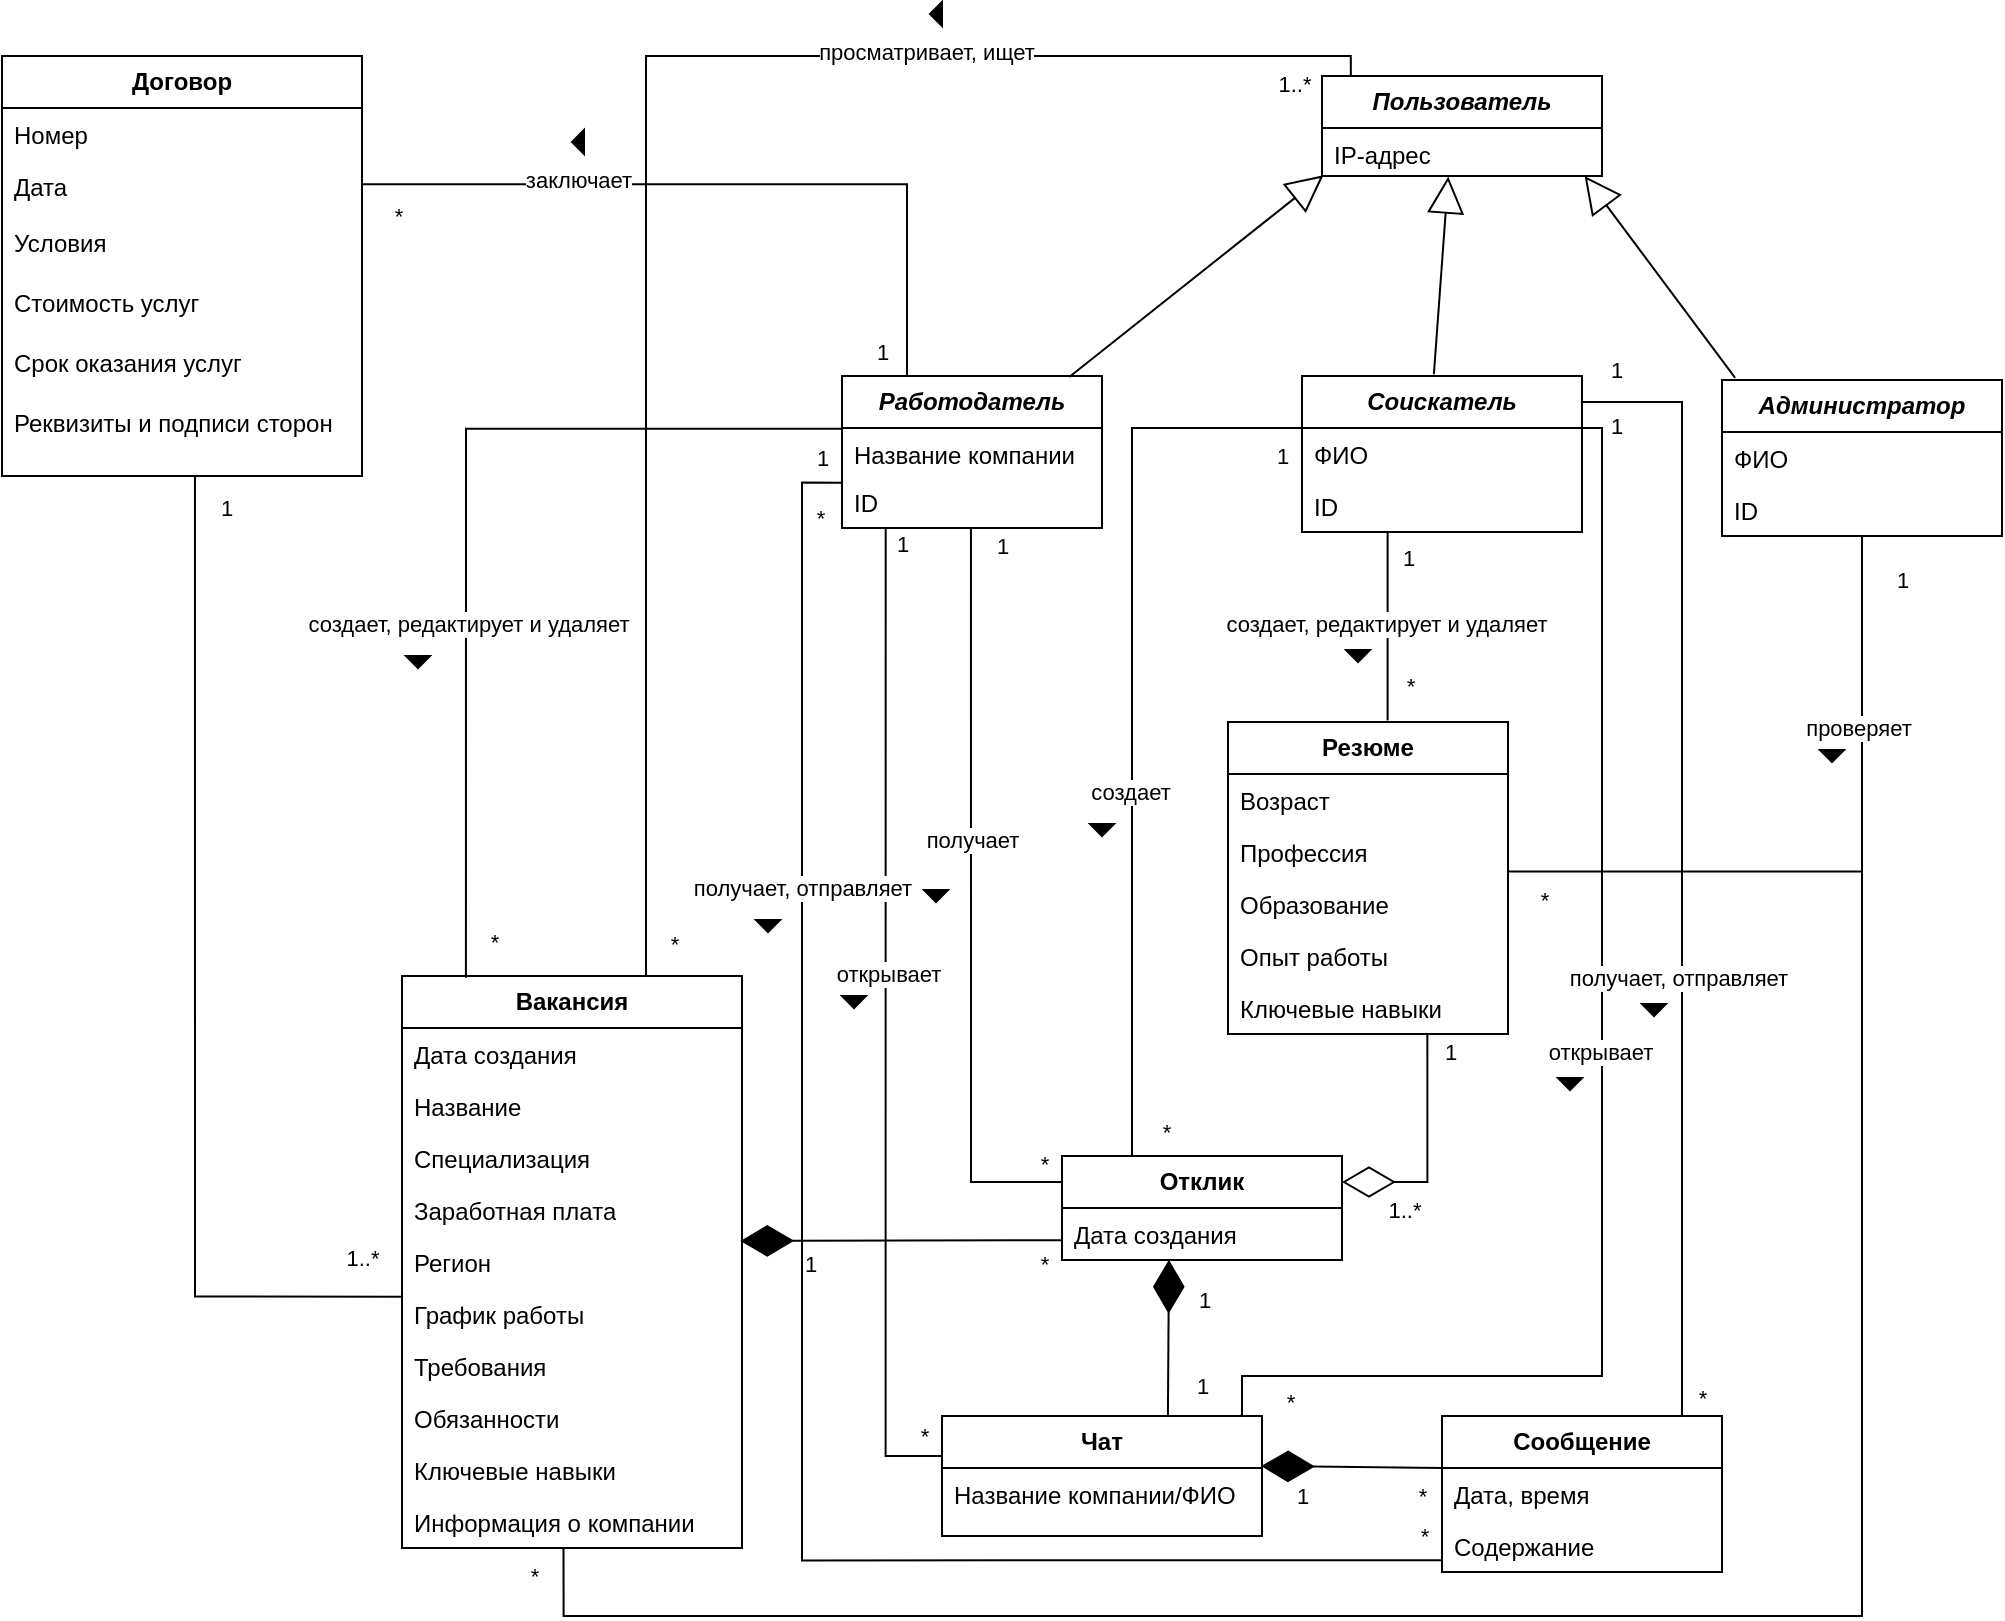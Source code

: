 <mxfile version="22.0.3" type="device">
  <diagram id="C5RBs43oDa-KdzZeNtuy" name="Page-1">
    <mxGraphModel dx="1582" dy="690" grid="0" gridSize="10" guides="1" tooltips="1" connect="1" arrows="1" fold="1" page="0" pageScale="1" pageWidth="827" pageHeight="1169" math="0" shadow="0">
      <root>
        <mxCell id="WIyWlLk6GJQsqaUBKTNV-0" />
        <mxCell id="WIyWlLk6GJQsqaUBKTNV-1" parent="WIyWlLk6GJQsqaUBKTNV-0" />
        <mxCell id="20pBlVcCSGwx2RVVmGma-0" value="&lt;b&gt;&lt;i&gt;Пользователь&lt;/i&gt;&lt;/b&gt;" style="swimlane;fontStyle=0;childLayout=stackLayout;horizontal=1;startSize=26;fillColor=none;horizontalStack=0;resizeParent=1;resizeParentMax=0;resizeLast=0;collapsible=1;marginBottom=0;whiteSpace=wrap;html=1;" parent="WIyWlLk6GJQsqaUBKTNV-1" vertex="1">
          <mxGeometry x="430" y="90" width="140" height="50" as="geometry" />
        </mxCell>
        <mxCell id="20pBlVcCSGwx2RVVmGma-1" value="IP-адрес" style="text;strokeColor=none;fillColor=none;align=left;verticalAlign=top;spacingLeft=4;spacingRight=4;overflow=hidden;rotatable=0;points=[[0,0.5],[1,0.5]];portConstraint=eastwest;whiteSpace=wrap;html=1;" parent="20pBlVcCSGwx2RVVmGma-0" vertex="1">
          <mxGeometry y="26" width="140" height="24" as="geometry" />
        </mxCell>
        <mxCell id="20pBlVcCSGwx2RVVmGma-18" value="&lt;b&gt;Отклик&lt;/b&gt;" style="swimlane;fontStyle=0;childLayout=stackLayout;horizontal=1;startSize=26;fillColor=none;horizontalStack=0;resizeParent=1;resizeParentMax=0;resizeLast=0;collapsible=1;marginBottom=0;whiteSpace=wrap;html=1;" parent="WIyWlLk6GJQsqaUBKTNV-1" vertex="1">
          <mxGeometry x="300" y="630" width="140" height="52" as="geometry" />
        </mxCell>
        <mxCell id="20pBlVcCSGwx2RVVmGma-61" value="Дата создания" style="text;strokeColor=none;fillColor=none;align=left;verticalAlign=top;spacingLeft=4;spacingRight=4;overflow=hidden;rotatable=0;points=[[0,0.5],[1,0.5]];portConstraint=eastwest;whiteSpace=wrap;html=1;" parent="20pBlVcCSGwx2RVVmGma-18" vertex="1">
          <mxGeometry y="26" width="140" height="26" as="geometry" />
        </mxCell>
        <mxCell id="20pBlVcCSGwx2RVVmGma-125" style="edgeStyle=orthogonalEdgeStyle;rounded=0;orthogonalLoop=1;jettySize=auto;html=1;entryX=0;entryY=0.25;entryDx=0;entryDy=0;endArrow=none;endFill=0;exitX=0.496;exitY=0.999;exitDx=0;exitDy=0;exitPerimeter=0;" parent="WIyWlLk6GJQsqaUBKTNV-1" source="NrcA38Hhqe19WWNFSR-h-63" target="20pBlVcCSGwx2RVVmGma-18" edge="1">
          <mxGeometry relative="1" as="geometry">
            <mxPoint x="255" y="320" as="sourcePoint" />
          </mxGeometry>
        </mxCell>
        <mxCell id="20pBlVcCSGwx2RVVmGma-143" value="получает" style="edgeLabel;html=1;align=center;verticalAlign=middle;resizable=0;points=[];" parent="20pBlVcCSGwx2RVVmGma-125" vertex="1" connectable="0">
          <mxGeometry x="-0.163" relative="1" as="geometry">
            <mxPoint as="offset" />
          </mxGeometry>
        </mxCell>
        <mxCell id="20pBlVcCSGwx2RVVmGma-164" value="1" style="edgeLabel;html=1;align=center;verticalAlign=middle;resizable=0;points=[];" parent="20pBlVcCSGwx2RVVmGma-125" vertex="1" connectable="0">
          <mxGeometry x="-0.954" relative="1" as="geometry">
            <mxPoint x="15" as="offset" />
          </mxGeometry>
        </mxCell>
        <mxCell id="20pBlVcCSGwx2RVVmGma-165" value="*" style="edgeLabel;html=1;align=center;verticalAlign=middle;resizable=0;points=[];" parent="20pBlVcCSGwx2RVVmGma-125" vertex="1" connectable="0">
          <mxGeometry x="0.968" relative="1" as="geometry">
            <mxPoint x="-3" y="-9" as="offset" />
          </mxGeometry>
        </mxCell>
        <mxCell id="20pBlVcCSGwx2RVVmGma-21" value="&lt;b&gt;&lt;i&gt;Работодатель&lt;/i&gt;&lt;/b&gt;" style="swimlane;fontStyle=0;childLayout=stackLayout;horizontal=1;startSize=26;fillColor=none;horizontalStack=0;resizeParent=1;resizeParentMax=0;resizeLast=0;collapsible=1;marginBottom=0;whiteSpace=wrap;html=1;" parent="WIyWlLk6GJQsqaUBKTNV-1" vertex="1">
          <mxGeometry x="190" y="240" width="130" height="76" as="geometry" />
        </mxCell>
        <mxCell id="20pBlVcCSGwx2RVVmGma-51" value="Название компании" style="text;strokeColor=none;fillColor=none;align=left;verticalAlign=top;spacingLeft=4;spacingRight=4;overflow=hidden;rotatable=0;points=[[0,0.5],[1,0.5]];portConstraint=eastwest;whiteSpace=wrap;html=1;" parent="20pBlVcCSGwx2RVVmGma-21" vertex="1">
          <mxGeometry y="26" width="130" height="24" as="geometry" />
        </mxCell>
        <mxCell id="NrcA38Hhqe19WWNFSR-h-63" value="ID" style="text;strokeColor=none;fillColor=none;align=left;verticalAlign=top;spacingLeft=4;spacingRight=4;overflow=hidden;rotatable=0;points=[[0,0.5],[1,0.5]];portConstraint=eastwest;whiteSpace=wrap;html=1;" parent="20pBlVcCSGwx2RVVmGma-21" vertex="1">
          <mxGeometry y="50" width="130" height="26" as="geometry" />
        </mxCell>
        <mxCell id="20pBlVcCSGwx2RVVmGma-25" value="&lt;b&gt;Договор&lt;/b&gt;" style="swimlane;fontStyle=0;childLayout=stackLayout;horizontal=1;startSize=26;fillColor=none;horizontalStack=0;resizeParent=1;resizeParentMax=0;resizeLast=0;collapsible=1;marginBottom=0;whiteSpace=wrap;html=1;" parent="WIyWlLk6GJQsqaUBKTNV-1" vertex="1">
          <mxGeometry x="-230" y="80" width="180" height="210" as="geometry" />
        </mxCell>
        <mxCell id="20pBlVcCSGwx2RVVmGma-26" value="Номер" style="text;strokeColor=none;fillColor=none;align=left;verticalAlign=top;spacingLeft=4;spacingRight=4;overflow=hidden;rotatable=0;points=[[0,0.5],[1,0.5]];portConstraint=eastwest;whiteSpace=wrap;html=1;" parent="20pBlVcCSGwx2RVVmGma-25" vertex="1">
          <mxGeometry y="26" width="180" height="26" as="geometry" />
        </mxCell>
        <mxCell id="20pBlVcCSGwx2RVVmGma-27" value="Дата" style="text;strokeColor=none;fillColor=none;align=left;verticalAlign=top;spacingLeft=4;spacingRight=4;overflow=hidden;rotatable=0;points=[[0,0.5],[1,0.5]];portConstraint=eastwest;whiteSpace=wrap;html=1;" parent="20pBlVcCSGwx2RVVmGma-25" vertex="1">
          <mxGeometry y="52" width="180" height="28" as="geometry" />
        </mxCell>
        <mxCell id="20pBlVcCSGwx2RVVmGma-39" value="Условия" style="text;strokeColor=none;fillColor=none;align=left;verticalAlign=top;spacingLeft=4;spacingRight=4;overflow=hidden;rotatable=0;points=[[0,0.5],[1,0.5]];portConstraint=eastwest;whiteSpace=wrap;html=1;" parent="20pBlVcCSGwx2RVVmGma-25" vertex="1">
          <mxGeometry y="80" width="180" height="30" as="geometry" />
        </mxCell>
        <mxCell id="20pBlVcCSGwx2RVVmGma-40" value="Стоимость услуг" style="text;strokeColor=none;fillColor=none;align=left;verticalAlign=top;spacingLeft=4;spacingRight=4;overflow=hidden;rotatable=0;points=[[0,0.5],[1,0.5]];portConstraint=eastwest;whiteSpace=wrap;html=1;" parent="20pBlVcCSGwx2RVVmGma-25" vertex="1">
          <mxGeometry y="110" width="180" height="30" as="geometry" />
        </mxCell>
        <mxCell id="20pBlVcCSGwx2RVVmGma-38" value="Срок оказания услуг" style="text;strokeColor=none;fillColor=none;align=left;verticalAlign=top;spacingLeft=4;spacingRight=4;overflow=hidden;rotatable=0;points=[[0,0.5],[1,0.5]];portConstraint=eastwest;whiteSpace=wrap;html=1;" parent="20pBlVcCSGwx2RVVmGma-25" vertex="1">
          <mxGeometry y="140" width="180" height="30" as="geometry" />
        </mxCell>
        <mxCell id="20pBlVcCSGwx2RVVmGma-41" value="Реквизиты и подписи сторон" style="text;strokeColor=none;fillColor=none;align=left;verticalAlign=top;spacingLeft=4;spacingRight=4;overflow=hidden;rotatable=0;points=[[0,0.5],[1,0.5]];portConstraint=eastwest;whiteSpace=wrap;html=1;" parent="20pBlVcCSGwx2RVVmGma-25" vertex="1">
          <mxGeometry y="170" width="180" height="40" as="geometry" />
        </mxCell>
        <mxCell id="20pBlVcCSGwx2RVVmGma-28" value="&lt;b&gt;&lt;i&gt;Администратор&lt;/i&gt;&lt;/b&gt;" style="swimlane;fontStyle=0;childLayout=stackLayout;horizontal=1;startSize=26;fillColor=none;horizontalStack=0;resizeParent=1;resizeParentMax=0;resizeLast=0;collapsible=1;marginBottom=0;whiteSpace=wrap;html=1;" parent="WIyWlLk6GJQsqaUBKTNV-1" vertex="1">
          <mxGeometry x="630" y="242" width="140" height="78" as="geometry" />
        </mxCell>
        <mxCell id="20pBlVcCSGwx2RVVmGma-29" value="ФИО" style="text;strokeColor=none;fillColor=none;align=left;verticalAlign=top;spacingLeft=4;spacingRight=4;overflow=hidden;rotatable=0;points=[[0,0.5],[1,0.5]];portConstraint=eastwest;whiteSpace=wrap;html=1;" parent="20pBlVcCSGwx2RVVmGma-28" vertex="1">
          <mxGeometry y="26" width="140" height="26" as="geometry" />
        </mxCell>
        <mxCell id="NrcA38Hhqe19WWNFSR-h-62" value="ID" style="text;strokeColor=none;fillColor=none;align=left;verticalAlign=top;spacingLeft=4;spacingRight=4;overflow=hidden;rotatable=0;points=[[0,0.5],[1,0.5]];portConstraint=eastwest;whiteSpace=wrap;html=1;" parent="20pBlVcCSGwx2RVVmGma-28" vertex="1">
          <mxGeometry y="52" width="140" height="26" as="geometry" />
        </mxCell>
        <mxCell id="20pBlVcCSGwx2RVVmGma-31" value="&lt;b&gt;Вакансия&lt;/b&gt;" style="swimlane;fontStyle=0;childLayout=stackLayout;horizontal=1;startSize=26;fillColor=none;horizontalStack=0;resizeParent=1;resizeParentMax=0;resizeLast=0;collapsible=1;marginBottom=0;whiteSpace=wrap;html=1;" parent="WIyWlLk6GJQsqaUBKTNV-1" vertex="1">
          <mxGeometry x="-30" y="540" width="170" height="286" as="geometry" />
        </mxCell>
        <mxCell id="20pBlVcCSGwx2RVVmGma-63" value="Дата создания" style="text;strokeColor=none;fillColor=none;align=left;verticalAlign=top;spacingLeft=4;spacingRight=4;overflow=hidden;rotatable=0;points=[[0,0.5],[1,0.5]];portConstraint=eastwest;whiteSpace=wrap;html=1;" parent="20pBlVcCSGwx2RVVmGma-31" vertex="1">
          <mxGeometry y="26" width="170" height="26" as="geometry" />
        </mxCell>
        <mxCell id="20pBlVcCSGwx2RVVmGma-32" value="Название" style="text;strokeColor=none;fillColor=none;align=left;verticalAlign=top;spacingLeft=4;spacingRight=4;overflow=hidden;rotatable=0;points=[[0,0.5],[1,0.5]];portConstraint=eastwest;whiteSpace=wrap;html=1;" parent="20pBlVcCSGwx2RVVmGma-31" vertex="1">
          <mxGeometry y="52" width="170" height="26" as="geometry" />
        </mxCell>
        <mxCell id="20pBlVcCSGwx2RVVmGma-33" value="Специализация" style="text;strokeColor=none;fillColor=none;align=left;verticalAlign=top;spacingLeft=4;spacingRight=4;overflow=hidden;rotatable=0;points=[[0,0.5],[1,0.5]];portConstraint=eastwest;whiteSpace=wrap;html=1;" parent="20pBlVcCSGwx2RVVmGma-31" vertex="1">
          <mxGeometry y="78" width="170" height="26" as="geometry" />
        </mxCell>
        <mxCell id="20pBlVcCSGwx2RVVmGma-46" value="Заработная плата" style="text;strokeColor=none;fillColor=none;align=left;verticalAlign=top;spacingLeft=4;spacingRight=4;overflow=hidden;rotatable=0;points=[[0,0.5],[1,0.5]];portConstraint=eastwest;whiteSpace=wrap;html=1;" parent="20pBlVcCSGwx2RVVmGma-31" vertex="1">
          <mxGeometry y="104" width="170" height="26" as="geometry" />
        </mxCell>
        <mxCell id="20pBlVcCSGwx2RVVmGma-45" value="Регион" style="text;strokeColor=none;fillColor=none;align=left;verticalAlign=top;spacingLeft=4;spacingRight=4;overflow=hidden;rotatable=0;points=[[0,0.5],[1,0.5]];portConstraint=eastwest;whiteSpace=wrap;html=1;" parent="20pBlVcCSGwx2RVVmGma-31" vertex="1">
          <mxGeometry y="130" width="170" height="26" as="geometry" />
        </mxCell>
        <mxCell id="20pBlVcCSGwx2RVVmGma-48" value="График работы" style="text;strokeColor=none;fillColor=none;align=left;verticalAlign=top;spacingLeft=4;spacingRight=4;overflow=hidden;rotatable=0;points=[[0,0.5],[1,0.5]];portConstraint=eastwest;whiteSpace=wrap;html=1;" parent="20pBlVcCSGwx2RVVmGma-31" vertex="1">
          <mxGeometry y="156" width="170" height="26" as="geometry" />
        </mxCell>
        <mxCell id="20pBlVcCSGwx2RVVmGma-47" value="Требования" style="text;strokeColor=none;fillColor=none;align=left;verticalAlign=top;spacingLeft=4;spacingRight=4;overflow=hidden;rotatable=0;points=[[0,0.5],[1,0.5]];portConstraint=eastwest;whiteSpace=wrap;html=1;" parent="20pBlVcCSGwx2RVVmGma-31" vertex="1">
          <mxGeometry y="182" width="170" height="26" as="geometry" />
        </mxCell>
        <mxCell id="20pBlVcCSGwx2RVVmGma-50" value="Обязанности" style="text;strokeColor=none;fillColor=none;align=left;verticalAlign=top;spacingLeft=4;spacingRight=4;overflow=hidden;rotatable=0;points=[[0,0.5],[1,0.5]];portConstraint=eastwest;whiteSpace=wrap;html=1;" parent="20pBlVcCSGwx2RVVmGma-31" vertex="1">
          <mxGeometry y="208" width="170" height="26" as="geometry" />
        </mxCell>
        <mxCell id="20pBlVcCSGwx2RVVmGma-49" value="Ключевые навыки" style="text;strokeColor=none;fillColor=none;align=left;verticalAlign=top;spacingLeft=4;spacingRight=4;overflow=hidden;rotatable=0;points=[[0,0.5],[1,0.5]];portConstraint=eastwest;whiteSpace=wrap;html=1;" parent="20pBlVcCSGwx2RVVmGma-31" vertex="1">
          <mxGeometry y="234" width="170" height="26" as="geometry" />
        </mxCell>
        <mxCell id="20pBlVcCSGwx2RVVmGma-62" value="Информация о компании" style="text;strokeColor=none;fillColor=none;align=left;verticalAlign=top;spacingLeft=4;spacingRight=4;overflow=hidden;rotatable=0;points=[[0,0.5],[1,0.5]];portConstraint=eastwest;whiteSpace=wrap;html=1;" parent="20pBlVcCSGwx2RVVmGma-31" vertex="1">
          <mxGeometry y="260" width="170" height="26" as="geometry" />
        </mxCell>
        <mxCell id="20pBlVcCSGwx2RVVmGma-34" value="&lt;b&gt;Резюме&lt;/b&gt;" style="swimlane;fontStyle=0;childLayout=stackLayout;horizontal=1;startSize=26;fillColor=none;horizontalStack=0;resizeParent=1;resizeParentMax=0;resizeLast=0;collapsible=1;marginBottom=0;whiteSpace=wrap;html=1;" parent="WIyWlLk6GJQsqaUBKTNV-1" vertex="1">
          <mxGeometry x="383" y="413" width="140" height="156" as="geometry" />
        </mxCell>
        <mxCell id="20pBlVcCSGwx2RVVmGma-36" value="Возраст" style="text;strokeColor=none;fillColor=none;align=left;verticalAlign=top;spacingLeft=4;spacingRight=4;overflow=hidden;rotatable=0;points=[[0,0.5],[1,0.5]];portConstraint=eastwest;whiteSpace=wrap;html=1;" parent="20pBlVcCSGwx2RVVmGma-34" vertex="1">
          <mxGeometry y="26" width="140" height="26" as="geometry" />
        </mxCell>
        <mxCell id="20pBlVcCSGwx2RVVmGma-52" value="Профессия" style="text;strokeColor=none;fillColor=none;align=left;verticalAlign=top;spacingLeft=4;spacingRight=4;overflow=hidden;rotatable=0;points=[[0,0.5],[1,0.5]];portConstraint=eastwest;whiteSpace=wrap;html=1;" parent="20pBlVcCSGwx2RVVmGma-34" vertex="1">
          <mxGeometry y="52" width="140" height="26" as="geometry" />
        </mxCell>
        <mxCell id="20pBlVcCSGwx2RVVmGma-53" value="Образование" style="text;strokeColor=none;fillColor=none;align=left;verticalAlign=top;spacingLeft=4;spacingRight=4;overflow=hidden;rotatable=0;points=[[0,0.5],[1,0.5]];portConstraint=eastwest;whiteSpace=wrap;html=1;" parent="20pBlVcCSGwx2RVVmGma-34" vertex="1">
          <mxGeometry y="78" width="140" height="26" as="geometry" />
        </mxCell>
        <mxCell id="20pBlVcCSGwx2RVVmGma-54" value="Опыт работы" style="text;strokeColor=none;fillColor=none;align=left;verticalAlign=top;spacingLeft=4;spacingRight=4;overflow=hidden;rotatable=0;points=[[0,0.5],[1,0.5]];portConstraint=eastwest;whiteSpace=wrap;html=1;" parent="20pBlVcCSGwx2RVVmGma-34" vertex="1">
          <mxGeometry y="104" width="140" height="26" as="geometry" />
        </mxCell>
        <mxCell id="20pBlVcCSGwx2RVVmGma-55" value="Ключевые навыки" style="text;strokeColor=none;fillColor=none;align=left;verticalAlign=top;spacingLeft=4;spacingRight=4;overflow=hidden;rotatable=0;points=[[0,0.5],[1,0.5]];portConstraint=eastwest;whiteSpace=wrap;html=1;" parent="20pBlVcCSGwx2RVVmGma-34" vertex="1">
          <mxGeometry y="130" width="140" height="26" as="geometry" />
        </mxCell>
        <mxCell id="20pBlVcCSGwx2RVVmGma-123" style="edgeStyle=orthogonalEdgeStyle;rounded=0;orthogonalLoop=1;jettySize=auto;html=1;entryX=0.25;entryY=0;entryDx=0;entryDy=0;endArrow=none;endFill=0;" parent="WIyWlLk6GJQsqaUBKTNV-1" source="20pBlVcCSGwx2RVVmGma-42" target="20pBlVcCSGwx2RVVmGma-18" edge="1">
          <mxGeometry relative="1" as="geometry">
            <Array as="points">
              <mxPoint x="335" y="266" />
            </Array>
          </mxGeometry>
        </mxCell>
        <mxCell id="20pBlVcCSGwx2RVVmGma-142" value="создает" style="edgeLabel;html=1;align=center;verticalAlign=middle;resizable=0;points=[];rotation=0;" parent="20pBlVcCSGwx2RVVmGma-123" vertex="1" connectable="0">
          <mxGeometry x="0.186" y="-1" relative="1" as="geometry">
            <mxPoint as="offset" />
          </mxGeometry>
        </mxCell>
        <mxCell id="20pBlVcCSGwx2RVVmGma-174" value="*" style="edgeLabel;html=1;align=center;verticalAlign=middle;resizable=0;points=[];" parent="20pBlVcCSGwx2RVVmGma-123" vertex="1" connectable="0">
          <mxGeometry x="0.957" relative="1" as="geometry">
            <mxPoint x="17" y="-3" as="offset" />
          </mxGeometry>
        </mxCell>
        <mxCell id="20pBlVcCSGwx2RVVmGma-194" value="1" style="edgeLabel;html=1;align=center;verticalAlign=middle;resizable=0;points=[];" parent="20pBlVcCSGwx2RVVmGma-123" vertex="1" connectable="0">
          <mxGeometry x="-0.959" y="-1" relative="1" as="geometry">
            <mxPoint x="-1" y="15" as="offset" />
          </mxGeometry>
        </mxCell>
        <mxCell id="20pBlVcCSGwx2RVVmGma-42" value="&lt;b&gt;&lt;i&gt;Соискатель&lt;/i&gt;&lt;/b&gt;" style="swimlane;fontStyle=0;childLayout=stackLayout;horizontal=1;startSize=26;fillColor=none;horizontalStack=0;resizeParent=1;resizeParentMax=0;resizeLast=0;collapsible=1;marginBottom=0;whiteSpace=wrap;html=1;" parent="WIyWlLk6GJQsqaUBKTNV-1" vertex="1">
          <mxGeometry x="420" y="240" width="140" height="78" as="geometry" />
        </mxCell>
        <mxCell id="20pBlVcCSGwx2RVVmGma-35" value="ФИО" style="text;strokeColor=none;fillColor=none;align=left;verticalAlign=top;spacingLeft=4;spacingRight=4;overflow=hidden;rotatable=0;points=[[0,0.5],[1,0.5]];portConstraint=eastwest;whiteSpace=wrap;html=1;" parent="20pBlVcCSGwx2RVVmGma-42" vertex="1">
          <mxGeometry y="26" width="140" height="26" as="geometry" />
        </mxCell>
        <mxCell id="NrcA38Hhqe19WWNFSR-h-61" value="ID" style="text;strokeColor=none;fillColor=none;align=left;verticalAlign=top;spacingLeft=4;spacingRight=4;overflow=hidden;rotatable=0;points=[[0,0.5],[1,0.5]];portConstraint=eastwest;whiteSpace=wrap;html=1;" parent="20pBlVcCSGwx2RVVmGma-42" vertex="1">
          <mxGeometry y="52" width="140" height="26" as="geometry" />
        </mxCell>
        <mxCell id="20pBlVcCSGwx2RVVmGma-100" style="edgeStyle=orthogonalEdgeStyle;rounded=0;orthogonalLoop=1;jettySize=auto;html=1;entryX=0.999;entryY=0.431;entryDx=0;entryDy=0;entryPerimeter=0;endArrow=none;endFill=0;exitX=0.25;exitY=0;exitDx=0;exitDy=0;" parent="WIyWlLk6GJQsqaUBKTNV-1" source="20pBlVcCSGwx2RVVmGma-21" target="20pBlVcCSGwx2RVVmGma-27" edge="1">
          <mxGeometry relative="1" as="geometry" />
        </mxCell>
        <mxCell id="20pBlVcCSGwx2RVVmGma-133" value="заключает" style="edgeLabel;html=1;align=center;verticalAlign=middle;resizable=0;points=[];" parent="20pBlVcCSGwx2RVVmGma-100" vertex="1" connectable="0">
          <mxGeometry x="0.233" y="-2" relative="1" as="geometry">
            <mxPoint x="-34" as="offset" />
          </mxGeometry>
        </mxCell>
        <mxCell id="20pBlVcCSGwx2RVVmGma-162" value="1" style="edgeLabel;html=1;align=center;verticalAlign=middle;resizable=0;points=[];" parent="20pBlVcCSGwx2RVVmGma-100" vertex="1" connectable="0">
          <mxGeometry x="-0.961" relative="1" as="geometry">
            <mxPoint x="-13" y="-5" as="offset" />
          </mxGeometry>
        </mxCell>
        <mxCell id="20pBlVcCSGwx2RVVmGma-163" value="*" style="edgeLabel;html=1;align=center;verticalAlign=middle;resizable=0;points=[];" parent="20pBlVcCSGwx2RVVmGma-100" vertex="1" connectable="0">
          <mxGeometry x="0.953" relative="1" as="geometry">
            <mxPoint x="9" y="16" as="offset" />
          </mxGeometry>
        </mxCell>
        <mxCell id="20pBlVcCSGwx2RVVmGma-140" style="edgeStyle=orthogonalEdgeStyle;rounded=0;orthogonalLoop=1;jettySize=auto;html=1;entryX=0.188;entryY=0.003;entryDx=0;entryDy=0;entryPerimeter=0;endArrow=none;endFill=0;exitX=0.003;exitY=0.347;exitDx=0;exitDy=0;exitPerimeter=0;" parent="WIyWlLk6GJQsqaUBKTNV-1" source="20pBlVcCSGwx2RVVmGma-21" target="20pBlVcCSGwx2RVVmGma-31" edge="1">
          <mxGeometry relative="1" as="geometry" />
        </mxCell>
        <mxCell id="20pBlVcCSGwx2RVVmGma-141" value="создает, редактирует и удаляет" style="edgeLabel;html=1;align=center;verticalAlign=middle;resizable=0;points=[];" parent="20pBlVcCSGwx2RVVmGma-140" vertex="1" connectable="0">
          <mxGeometry x="-0.015" y="-1" relative="1" as="geometry">
            <mxPoint x="2" y="58" as="offset" />
          </mxGeometry>
        </mxCell>
        <mxCell id="20pBlVcCSGwx2RVVmGma-158" value="1" style="edgeLabel;html=1;align=center;verticalAlign=middle;resizable=0;points=[];" parent="20pBlVcCSGwx2RVVmGma-140" vertex="1" connectable="0">
          <mxGeometry x="-0.951" relative="1" as="geometry">
            <mxPoint x="1" y="14" as="offset" />
          </mxGeometry>
        </mxCell>
        <mxCell id="20pBlVcCSGwx2RVVmGma-161" value="*" style="edgeLabel;html=1;align=center;verticalAlign=middle;resizable=0;points=[];" parent="20pBlVcCSGwx2RVVmGma-140" vertex="1" connectable="0">
          <mxGeometry x="0.954" y="-1" relative="1" as="geometry">
            <mxPoint x="15" y="-7" as="offset" />
          </mxGeometry>
        </mxCell>
        <mxCell id="20pBlVcCSGwx2RVVmGma-157" style="edgeStyle=orthogonalEdgeStyle;rounded=0;orthogonalLoop=1;jettySize=auto;html=1;endArrow=none;endFill=0;exitX=0.003;exitY=1.167;exitDx=0;exitDy=0;exitPerimeter=0;entryX=0.536;entryY=1.004;entryDx=0;entryDy=0;entryPerimeter=0;" parent="WIyWlLk6GJQsqaUBKTNV-1" source="20pBlVcCSGwx2RVVmGma-45" target="20pBlVcCSGwx2RVVmGma-41" edge="1">
          <mxGeometry relative="1" as="geometry">
            <mxPoint x="-133" y="300" as="targetPoint" />
            <Array as="points">
              <mxPoint x="-134" y="700" />
            </Array>
          </mxGeometry>
        </mxCell>
        <mxCell id="20pBlVcCSGwx2RVVmGma-166" value="1" style="edgeLabel;html=1;align=center;verticalAlign=middle;resizable=0;points=[];" parent="20pBlVcCSGwx2RVVmGma-157" vertex="1" connectable="0">
          <mxGeometry x="0.951" relative="1" as="geometry">
            <mxPoint x="15" y="3" as="offset" />
          </mxGeometry>
        </mxCell>
        <mxCell id="20pBlVcCSGwx2RVVmGma-167" value="1..*" style="edgeLabel;html=1;align=center;verticalAlign=middle;resizable=0;points=[];" parent="20pBlVcCSGwx2RVVmGma-157" vertex="1" connectable="0">
          <mxGeometry x="-0.963" relative="1" as="geometry">
            <mxPoint x="-11" y="-20" as="offset" />
          </mxGeometry>
        </mxCell>
        <mxCell id="20pBlVcCSGwx2RVVmGma-179" style="edgeStyle=orthogonalEdgeStyle;rounded=0;orthogonalLoop=1;jettySize=auto;html=1;entryX=0.999;entryY=0.875;entryDx=0;entryDy=0;entryPerimeter=0;endArrow=none;endFill=0;endSize=6;targetPerimeterSpacing=0;jumpSize=6;" parent="WIyWlLk6GJQsqaUBKTNV-1" source="20pBlVcCSGwx2RVVmGma-28" target="20pBlVcCSGwx2RVVmGma-52" edge="1">
          <mxGeometry relative="1" as="geometry" />
        </mxCell>
        <mxCell id="20pBlVcCSGwx2RVVmGma-184" value="*" style="edgeLabel;html=1;align=center;verticalAlign=middle;resizable=0;points=[];" parent="20pBlVcCSGwx2RVVmGma-179" vertex="1" connectable="0">
          <mxGeometry x="0.873" y="-2" relative="1" as="geometry">
            <mxPoint x="-4" y="16" as="offset" />
          </mxGeometry>
        </mxCell>
        <mxCell id="20pBlVcCSGwx2RVVmGma-197" value="проверяет" style="edgeLabel;html=1;align=center;verticalAlign=middle;resizable=0;points=[];" parent="20pBlVcCSGwx2RVVmGma-179" vertex="1" connectable="0">
          <mxGeometry x="-0.447" relative="1" as="geometry">
            <mxPoint x="-2" as="offset" />
          </mxGeometry>
        </mxCell>
        <mxCell id="20pBlVcCSGwx2RVVmGma-198" value="1" style="edgeLabel;html=1;align=center;verticalAlign=middle;resizable=0;points=[];" parent="20pBlVcCSGwx2RVVmGma-179" vertex="1" connectable="0">
          <mxGeometry x="-0.862" y="1" relative="1" as="geometry">
            <mxPoint x="19" y="-2" as="offset" />
          </mxGeometry>
        </mxCell>
        <mxCell id="20pBlVcCSGwx2RVVmGma-181" style="edgeStyle=orthogonalEdgeStyle;rounded=0;orthogonalLoop=1;jettySize=auto;html=1;entryX=0.475;entryY=1.006;entryDx=0;entryDy=0;entryPerimeter=0;endArrow=none;endFill=0;" parent="WIyWlLk6GJQsqaUBKTNV-1" target="20pBlVcCSGwx2RVVmGma-62" edge="1">
          <mxGeometry relative="1" as="geometry">
            <mxPoint x="700" y="428" as="sourcePoint" />
            <Array as="points">
              <mxPoint x="700" y="445" />
              <mxPoint x="700" y="860" />
              <mxPoint x="51" y="860" />
            </Array>
          </mxGeometry>
        </mxCell>
        <mxCell id="20pBlVcCSGwx2RVVmGma-182" value="*" style="edgeLabel;html=1;align=center;verticalAlign=middle;resizable=0;points=[];" parent="20pBlVcCSGwx2RVVmGma-181" vertex="1" connectable="0">
          <mxGeometry x="0.974" y="1" relative="1" as="geometry">
            <mxPoint x="-14" y="-1" as="offset" />
          </mxGeometry>
        </mxCell>
        <mxCell id="20pBlVcCSGwx2RVVmGma-187" style="edgeStyle=orthogonalEdgeStyle;rounded=0;orthogonalLoop=1;jettySize=auto;html=1;endArrow=none;endFill=0;exitX=0.103;exitY=0.001;exitDx=0;exitDy=0;exitPerimeter=0;" parent="WIyWlLk6GJQsqaUBKTNV-1" source="20pBlVcCSGwx2RVVmGma-0" edge="1">
          <mxGeometry relative="1" as="geometry">
            <mxPoint x="468" y="328" as="sourcePoint" />
            <mxPoint x="92" y="540" as="targetPoint" />
            <Array as="points">
              <mxPoint x="444" y="80" />
              <mxPoint x="92" y="80" />
              <mxPoint x="92" y="540" />
            </Array>
          </mxGeometry>
        </mxCell>
        <mxCell id="20pBlVcCSGwx2RVVmGma-188" value="просматривает, ищет" style="edgeLabel;html=1;align=center;verticalAlign=middle;resizable=0;points=[];" parent="20pBlVcCSGwx2RVVmGma-187" vertex="1" connectable="0">
          <mxGeometry x="-0.15" relative="1" as="geometry">
            <mxPoint x="127" y="-2" as="offset" />
          </mxGeometry>
        </mxCell>
        <mxCell id="20pBlVcCSGwx2RVVmGma-189" value="*" style="edgeLabel;html=1;align=center;verticalAlign=middle;resizable=0;points=[];" parent="20pBlVcCSGwx2RVVmGma-187" vertex="1" connectable="0">
          <mxGeometry x="0.954" relative="1" as="geometry">
            <mxPoint x="14" y="3" as="offset" />
          </mxGeometry>
        </mxCell>
        <mxCell id="20pBlVcCSGwx2RVVmGma-190" value="1..*" style="edgeLabel;html=1;align=center;verticalAlign=middle;resizable=0;points=[];" parent="20pBlVcCSGwx2RVVmGma-187" vertex="1" connectable="0">
          <mxGeometry x="-0.961" relative="1" as="geometry">
            <mxPoint x="-23" y="14" as="offset" />
          </mxGeometry>
        </mxCell>
        <mxCell id="20pBlVcCSGwx2RVVmGma-191" style="edgeStyle=orthogonalEdgeStyle;rounded=0;orthogonalLoop=1;jettySize=auto;html=1;entryX=0.57;entryY=-0.005;entryDx=0;entryDy=0;entryPerimeter=0;endArrow=none;endFill=0;" parent="WIyWlLk6GJQsqaUBKTNV-1" source="20pBlVcCSGwx2RVVmGma-42" target="20pBlVcCSGwx2RVVmGma-34" edge="1">
          <mxGeometry relative="1" as="geometry">
            <Array as="points">
              <mxPoint x="463" y="367" />
            </Array>
          </mxGeometry>
        </mxCell>
        <mxCell id="20pBlVcCSGwx2RVVmGma-192" value="создает, редактирует и удаляет" style="edgeLabel;html=1;align=center;verticalAlign=middle;resizable=0;points=[];" parent="20pBlVcCSGwx2RVVmGma-191" vertex="1" connectable="0">
          <mxGeometry x="-0.027" y="-1" relative="1" as="geometry">
            <mxPoint as="offset" />
          </mxGeometry>
        </mxCell>
        <mxCell id="20pBlVcCSGwx2RVVmGma-195" value="1" style="edgeLabel;html=1;align=center;verticalAlign=middle;resizable=0;points=[];" parent="20pBlVcCSGwx2RVVmGma-191" vertex="1" connectable="0">
          <mxGeometry x="-0.785" relative="1" as="geometry">
            <mxPoint x="10" y="3" as="offset" />
          </mxGeometry>
        </mxCell>
        <mxCell id="NrcA38Hhqe19WWNFSR-h-37" value="*" style="edgeLabel;html=1;align=center;verticalAlign=middle;resizable=0;points=[];" parent="20pBlVcCSGwx2RVVmGma-191" vertex="1" connectable="0">
          <mxGeometry x="0.522" relative="1" as="geometry">
            <mxPoint x="11" y="5" as="offset" />
          </mxGeometry>
        </mxCell>
        <mxCell id="NrcA38Hhqe19WWNFSR-h-3" value="" style="endArrow=diamondThin;endFill=1;endSize=24;html=1;rounded=0;entryX=0.995;entryY=0.096;entryDx=0;entryDy=0;entryPerimeter=0;exitX=-0.001;exitY=0.618;exitDx=0;exitDy=0;exitPerimeter=0;" parent="WIyWlLk6GJQsqaUBKTNV-1" source="20pBlVcCSGwx2RVVmGma-61" target="20pBlVcCSGwx2RVVmGma-45" edge="1">
          <mxGeometry width="160" relative="1" as="geometry">
            <mxPoint x="130" y="682.86" as="sourcePoint" />
            <mxPoint x="290" y="682.86" as="targetPoint" />
          </mxGeometry>
        </mxCell>
        <mxCell id="NrcA38Hhqe19WWNFSR-h-4" value="1" style="edgeLabel;html=1;align=center;verticalAlign=middle;resizable=0;points=[];" parent="NrcA38Hhqe19WWNFSR-h-3" vertex="1" connectable="0">
          <mxGeometry x="0.571" relative="1" as="geometry">
            <mxPoint y="11" as="offset" />
          </mxGeometry>
        </mxCell>
        <mxCell id="NrcA38Hhqe19WWNFSR-h-5" value="*" style="edgeLabel;html=1;align=center;verticalAlign=middle;resizable=0;points=[];" parent="NrcA38Hhqe19WWNFSR-h-3" vertex="1" connectable="0">
          <mxGeometry x="-0.886" y="-1" relative="1" as="geometry">
            <mxPoint y="13" as="offset" />
          </mxGeometry>
        </mxCell>
        <mxCell id="NrcA38Hhqe19WWNFSR-h-6" value="" style="endArrow=diamondThin;endFill=0;endSize=24;html=1;rounded=0;entryX=1;entryY=0.25;entryDx=0;entryDy=0;exitX=0.712;exitY=0.982;exitDx=0;exitDy=0;exitPerimeter=0;edgeStyle=orthogonalEdgeStyle;" parent="WIyWlLk6GJQsqaUBKTNV-1" source="20pBlVcCSGwx2RVVmGma-55" target="20pBlVcCSGwx2RVVmGma-18" edge="1">
          <mxGeometry width="160" relative="1" as="geometry">
            <mxPoint x="380" y="590" as="sourcePoint" />
            <mxPoint x="540" y="590" as="targetPoint" />
          </mxGeometry>
        </mxCell>
        <mxCell id="NrcA38Hhqe19WWNFSR-h-7" value="1..*" style="edgeLabel;html=1;align=center;verticalAlign=middle;resizable=0;points=[];" parent="NrcA38Hhqe19WWNFSR-h-6" vertex="1" connectable="0">
          <mxGeometry x="0.675" relative="1" as="geometry">
            <mxPoint x="12" y="14" as="offset" />
          </mxGeometry>
        </mxCell>
        <mxCell id="NrcA38Hhqe19WWNFSR-h-8" value="1" style="edgeLabel;html=1;align=center;verticalAlign=middle;resizable=0;points=[];" parent="NrcA38Hhqe19WWNFSR-h-6" vertex="1" connectable="0">
          <mxGeometry x="-0.894" relative="1" as="geometry">
            <mxPoint x="11" y="3" as="offset" />
          </mxGeometry>
        </mxCell>
        <mxCell id="NrcA38Hhqe19WWNFSR-h-9" value="" style="endArrow=block;endSize=16;endFill=0;html=1;rounded=0;entryX=0.005;entryY=0.986;entryDx=0;entryDy=0;entryPerimeter=0;exitX=0.874;exitY=0.006;exitDx=0;exitDy=0;exitPerimeter=0;" parent="WIyWlLk6GJQsqaUBKTNV-1" source="20pBlVcCSGwx2RVVmGma-21" target="20pBlVcCSGwx2RVVmGma-1" edge="1">
          <mxGeometry width="160" relative="1" as="geometry">
            <mxPoint x="310" y="190" as="sourcePoint" />
            <mxPoint x="470" y="190" as="targetPoint" />
          </mxGeometry>
        </mxCell>
        <mxCell id="NrcA38Hhqe19WWNFSR-h-10" value="" style="endArrow=block;endSize=16;endFill=0;html=1;rounded=0;entryX=0.451;entryY=1.012;entryDx=0;entryDy=0;entryPerimeter=0;exitX=0.471;exitY=-0.011;exitDx=0;exitDy=0;exitPerimeter=0;" parent="WIyWlLk6GJQsqaUBKTNV-1" source="20pBlVcCSGwx2RVVmGma-42" target="20pBlVcCSGwx2RVVmGma-1" edge="1">
          <mxGeometry width="160" relative="1" as="geometry">
            <mxPoint x="380" y="250" as="sourcePoint" />
            <mxPoint x="430" y="140" as="targetPoint" />
          </mxGeometry>
        </mxCell>
        <mxCell id="NrcA38Hhqe19WWNFSR-h-11" value="" style="endArrow=block;endSize=16;endFill=0;html=1;rounded=0;entryX=0.938;entryY=1.002;entryDx=0;entryDy=0;entryPerimeter=0;exitX=0.047;exitY=-0.014;exitDx=0;exitDy=0;exitPerimeter=0;" parent="WIyWlLk6GJQsqaUBKTNV-1" source="20pBlVcCSGwx2RVVmGma-28" target="20pBlVcCSGwx2RVVmGma-1" edge="1">
          <mxGeometry width="160" relative="1" as="geometry">
            <mxPoint x="580" y="240" as="sourcePoint" />
            <mxPoint x="630" y="130" as="targetPoint" />
          </mxGeometry>
        </mxCell>
        <mxCell id="NrcA38Hhqe19WWNFSR-h-12" value="&lt;b&gt;Чат&lt;/b&gt;" style="swimlane;fontStyle=0;childLayout=stackLayout;horizontal=1;startSize=26;fillColor=none;horizontalStack=0;resizeParent=1;resizeParentMax=0;resizeLast=0;collapsible=1;marginBottom=0;whiteSpace=wrap;html=1;" parent="WIyWlLk6GJQsqaUBKTNV-1" vertex="1">
          <mxGeometry x="240" y="760" width="160" height="60" as="geometry" />
        </mxCell>
        <mxCell id="NrcA38Hhqe19WWNFSR-h-43" value="Название компании/ФИО" style="text;strokeColor=none;fillColor=none;align=left;verticalAlign=top;spacingLeft=4;spacingRight=4;overflow=hidden;rotatable=0;points=[[0,0.5],[1,0.5]];portConstraint=eastwest;whiteSpace=wrap;html=1;" parent="NrcA38Hhqe19WWNFSR-h-12" vertex="1">
          <mxGeometry y="26" width="160" height="34" as="geometry" />
        </mxCell>
        <mxCell id="NrcA38Hhqe19WWNFSR-h-16" value="&lt;b&gt;Сообщение&lt;/b&gt;" style="swimlane;fontStyle=0;childLayout=stackLayout;horizontal=1;startSize=26;fillColor=none;horizontalStack=0;resizeParent=1;resizeParentMax=0;resizeLast=0;collapsible=1;marginBottom=0;whiteSpace=wrap;html=1;" parent="WIyWlLk6GJQsqaUBKTNV-1" vertex="1">
          <mxGeometry x="490" y="760" width="140" height="78" as="geometry" />
        </mxCell>
        <mxCell id="NrcA38Hhqe19WWNFSR-h-18" value="Дата, время" style="text;strokeColor=none;fillColor=none;align=left;verticalAlign=top;spacingLeft=4;spacingRight=4;overflow=hidden;rotatable=0;points=[[0,0.5],[1,0.5]];portConstraint=eastwest;whiteSpace=wrap;html=1;" parent="NrcA38Hhqe19WWNFSR-h-16" vertex="1">
          <mxGeometry y="26" width="140" height="26" as="geometry" />
        </mxCell>
        <mxCell id="NrcA38Hhqe19WWNFSR-h-21" value="Содержание" style="text;strokeColor=none;fillColor=none;align=left;verticalAlign=top;spacingLeft=4;spacingRight=4;overflow=hidden;rotatable=0;points=[[0,0.5],[1,0.5]];portConstraint=eastwest;whiteSpace=wrap;html=1;" parent="NrcA38Hhqe19WWNFSR-h-16" vertex="1">
          <mxGeometry y="52" width="140" height="26" as="geometry" />
        </mxCell>
        <mxCell id="NrcA38Hhqe19WWNFSR-h-20" value="" style="endArrow=diamondThin;endFill=1;endSize=24;html=1;rounded=0;entryX=0.997;entryY=-0.029;entryDx=0;entryDy=0;exitX=-0.002;exitY=-0.002;exitDx=0;exitDy=0;exitPerimeter=0;entryPerimeter=0;" parent="WIyWlLk6GJQsqaUBKTNV-1" source="NrcA38Hhqe19WWNFSR-h-18" target="NrcA38Hhqe19WWNFSR-h-43" edge="1">
          <mxGeometry width="160" relative="1" as="geometry">
            <mxPoint x="290" y="747.75" as="sourcePoint" />
            <mxPoint x="450" y="747.75" as="targetPoint" />
          </mxGeometry>
        </mxCell>
        <mxCell id="NrcA38Hhqe19WWNFSR-h-49" value="1" style="edgeLabel;html=1;align=center;verticalAlign=middle;resizable=0;points=[];" parent="NrcA38Hhqe19WWNFSR-h-20" vertex="1" connectable="0">
          <mxGeometry x="0.321" relative="1" as="geometry">
            <mxPoint x="-10" y="14" as="offset" />
          </mxGeometry>
        </mxCell>
        <mxCell id="NrcA38Hhqe19WWNFSR-h-50" value="*" style="edgeLabel;html=1;align=center;verticalAlign=middle;resizable=0;points=[];" parent="NrcA38Hhqe19WWNFSR-h-20" vertex="1" connectable="0">
          <mxGeometry x="-0.82" relative="1" as="geometry">
            <mxPoint x="-2" y="14" as="offset" />
          </mxGeometry>
        </mxCell>
        <mxCell id="NrcA38Hhqe19WWNFSR-h-24" value="" style="endArrow=none;html=1;edgeStyle=orthogonalEdgeStyle;rounded=0;entryX=-0.001;entryY=0.334;entryDx=0;entryDy=0;entryPerimeter=0;exitX=0.168;exitY=1.002;exitDx=0;exitDy=0;exitPerimeter=0;" parent="WIyWlLk6GJQsqaUBKTNV-1" source="NrcA38Hhqe19WWNFSR-h-63" target="NrcA38Hhqe19WWNFSR-h-12" edge="1">
          <mxGeometry relative="1" as="geometry">
            <mxPoint x="212" y="320" as="sourcePoint" />
            <mxPoint x="230" y="780" as="targetPoint" />
            <Array as="points">
              <mxPoint x="212" y="780" />
            </Array>
          </mxGeometry>
        </mxCell>
        <mxCell id="NrcA38Hhqe19WWNFSR-h-27" value="открывает" style="edgeLabel;html=1;align=center;verticalAlign=middle;resizable=0;points=[];" parent="NrcA38Hhqe19WWNFSR-h-24" vertex="1" connectable="0">
          <mxGeometry x="-0.094" y="1" relative="1" as="geometry">
            <mxPoint as="offset" />
          </mxGeometry>
        </mxCell>
        <mxCell id="NrcA38Hhqe19WWNFSR-h-42" value="1" style="edgeLabel;html=1;align=center;verticalAlign=middle;resizable=0;points=[];" parent="NrcA38Hhqe19WWNFSR-h-24" vertex="1" connectable="0">
          <mxGeometry x="-0.934" y="1" relative="1" as="geometry">
            <mxPoint x="7" y="-8" as="offset" />
          </mxGeometry>
        </mxCell>
        <mxCell id="NrcA38Hhqe19WWNFSR-h-44" value="*" style="edgeLabel;html=1;align=center;verticalAlign=middle;resizable=0;points=[];" parent="NrcA38Hhqe19WWNFSR-h-24" vertex="1" connectable="0">
          <mxGeometry x="0.973" relative="1" as="geometry">
            <mxPoint x="-3" y="-10" as="offset" />
          </mxGeometry>
        </mxCell>
        <mxCell id="NrcA38Hhqe19WWNFSR-h-28" value="" style="endArrow=none;html=1;edgeStyle=orthogonalEdgeStyle;rounded=0;exitX=1;exitY=0.5;exitDx=0;exitDy=0;entryX=0.931;entryY=-0.003;entryDx=0;entryDy=0;entryPerimeter=0;" parent="WIyWlLk6GJQsqaUBKTNV-1" source="20pBlVcCSGwx2RVVmGma-42" target="NrcA38Hhqe19WWNFSR-h-12" edge="1">
          <mxGeometry relative="1" as="geometry">
            <mxPoint x="570" y="350" as="sourcePoint" />
            <mxPoint x="610" y="740" as="targetPoint" />
            <Array as="points">
              <mxPoint x="570" y="266" />
              <mxPoint x="570" y="740" />
              <mxPoint x="390" y="740" />
            </Array>
          </mxGeometry>
        </mxCell>
        <mxCell id="NrcA38Hhqe19WWNFSR-h-32" value="открывает" style="edgeLabel;html=1;align=center;verticalAlign=middle;resizable=0;points=[];" parent="NrcA38Hhqe19WWNFSR-h-28" vertex="1" connectable="0">
          <mxGeometry x="-0.042" y="-1" relative="1" as="geometry">
            <mxPoint as="offset" />
          </mxGeometry>
        </mxCell>
        <mxCell id="NrcA38Hhqe19WWNFSR-h-45" value="1" style="edgeLabel;html=1;align=center;verticalAlign=middle;resizable=0;points=[];" parent="NrcA38Hhqe19WWNFSR-h-28" vertex="1" connectable="0">
          <mxGeometry x="-0.976" relative="1" as="geometry">
            <mxPoint x="17" y="-6" as="offset" />
          </mxGeometry>
        </mxCell>
        <mxCell id="NrcA38Hhqe19WWNFSR-h-46" value="*" style="edgeLabel;html=1;align=center;verticalAlign=middle;resizable=0;points=[];" parent="NrcA38Hhqe19WWNFSR-h-28" vertex="1" connectable="0">
          <mxGeometry x="0.978" relative="1" as="geometry">
            <mxPoint x="24" as="offset" />
          </mxGeometry>
        </mxCell>
        <mxCell id="NrcA38Hhqe19WWNFSR-h-31" value="" style="endArrow=diamondThin;endFill=1;endSize=24;html=1;rounded=0;entryX=0.382;entryY=0.996;entryDx=0;entryDy=0;entryPerimeter=0;exitX=0.706;exitY=-0.002;exitDx=0;exitDy=0;exitPerimeter=0;" parent="WIyWlLk6GJQsqaUBKTNV-1" source="NrcA38Hhqe19WWNFSR-h-12" target="20pBlVcCSGwx2RVVmGma-61" edge="1">
          <mxGeometry width="160" relative="1" as="geometry">
            <mxPoint x="353" y="759" as="sourcePoint" />
            <mxPoint x="369.96" y="751.01" as="targetPoint" />
          </mxGeometry>
        </mxCell>
        <mxCell id="NrcA38Hhqe19WWNFSR-h-51" value="1" style="edgeLabel;html=1;align=center;verticalAlign=middle;resizable=0;points=[];" parent="NrcA38Hhqe19WWNFSR-h-31" vertex="1" connectable="0">
          <mxGeometry x="-0.76" relative="1" as="geometry">
            <mxPoint x="17" y="-6" as="offset" />
          </mxGeometry>
        </mxCell>
        <mxCell id="NrcA38Hhqe19WWNFSR-h-52" value="1" style="edgeLabel;html=1;align=center;verticalAlign=middle;resizable=0;points=[];" parent="NrcA38Hhqe19WWNFSR-h-31" vertex="1" connectable="0">
          <mxGeometry x="0.428" y="-1" relative="1" as="geometry">
            <mxPoint x="16" y="-3" as="offset" />
          </mxGeometry>
        </mxCell>
        <mxCell id="NrcA38Hhqe19WWNFSR-h-33" value="" style="endArrow=none;html=1;edgeStyle=orthogonalEdgeStyle;rounded=0;exitX=1;exitY=0.25;exitDx=0;exitDy=0;entryX=0.858;entryY=-0.003;entryDx=0;entryDy=0;entryPerimeter=0;" parent="WIyWlLk6GJQsqaUBKTNV-1" source="20pBlVcCSGwx2RVVmGma-42" target="NrcA38Hhqe19WWNFSR-h-16" edge="1">
          <mxGeometry relative="1" as="geometry">
            <mxPoint x="590" y="490" as="sourcePoint" />
            <mxPoint x="750" y="490" as="targetPoint" />
            <Array as="points">
              <mxPoint x="610" y="253" />
              <mxPoint x="610" y="760" />
            </Array>
          </mxGeometry>
        </mxCell>
        <mxCell id="NrcA38Hhqe19WWNFSR-h-36" value="получает, отправляет" style="edgeLabel;html=1;align=center;verticalAlign=middle;resizable=0;points=[];" parent="NrcA38Hhqe19WWNFSR-h-33" vertex="1" connectable="0">
          <mxGeometry x="0.207" y="-2" relative="1" as="geometry">
            <mxPoint y="4" as="offset" />
          </mxGeometry>
        </mxCell>
        <mxCell id="NrcA38Hhqe19WWNFSR-h-53" value="*" style="edgeLabel;html=1;align=center;verticalAlign=middle;resizable=0;points=[];" parent="NrcA38Hhqe19WWNFSR-h-33" vertex="1" connectable="0">
          <mxGeometry x="0.941" y="2" relative="1" as="geometry">
            <mxPoint x="8" y="7" as="offset" />
          </mxGeometry>
        </mxCell>
        <mxCell id="NrcA38Hhqe19WWNFSR-h-54" value="1" style="edgeLabel;html=1;align=center;verticalAlign=middle;resizable=0;points=[];" parent="NrcA38Hhqe19WWNFSR-h-33" vertex="1" connectable="0">
          <mxGeometry x="-0.962" y="1" relative="1" as="geometry">
            <mxPoint x="13" y="-15" as="offset" />
          </mxGeometry>
        </mxCell>
        <mxCell id="NrcA38Hhqe19WWNFSR-h-38" value="" style="endArrow=none;html=1;edgeStyle=orthogonalEdgeStyle;rounded=0;exitX=-0.001;exitY=0.775;exitDx=0;exitDy=0;exitPerimeter=0;entryX=-0.001;entryY=0.128;entryDx=0;entryDy=0;entryPerimeter=0;" parent="WIyWlLk6GJQsqaUBKTNV-1" source="NrcA38Hhqe19WWNFSR-h-21" target="NrcA38Hhqe19WWNFSR-h-63" edge="1">
          <mxGeometry relative="1" as="geometry">
            <mxPoint x="67" y="320" as="sourcePoint" />
            <mxPoint x="180" y="320" as="targetPoint" />
            <Array as="points">
              <mxPoint x="170" y="832" />
              <mxPoint x="170" y="293" />
            </Array>
          </mxGeometry>
        </mxCell>
        <mxCell id="NrcA38Hhqe19WWNFSR-h-41" value="получает, отправляет" style="edgeLabel;html=1;align=center;verticalAlign=middle;resizable=0;points=[];" parent="NrcA38Hhqe19WWNFSR-h-38" vertex="1" connectable="0">
          <mxGeometry x="0.494" relative="1" as="geometry">
            <mxPoint as="offset" />
          </mxGeometry>
        </mxCell>
        <mxCell id="NrcA38Hhqe19WWNFSR-h-47" value="*" style="edgeLabel;html=1;align=center;verticalAlign=middle;resizable=0;points=[];" parent="NrcA38Hhqe19WWNFSR-h-38" vertex="1" connectable="0">
          <mxGeometry x="0.983" y="-1" relative="1" as="geometry">
            <mxPoint x="-3" y="16" as="offset" />
          </mxGeometry>
        </mxCell>
        <mxCell id="NrcA38Hhqe19WWNFSR-h-48" value="*" style="edgeLabel;html=1;align=center;verticalAlign=middle;resizable=0;points=[];" parent="NrcA38Hhqe19WWNFSR-h-38" vertex="1" connectable="0">
          <mxGeometry x="-0.969" relative="1" as="geometry">
            <mxPoint x="4" y="-12" as="offset" />
          </mxGeometry>
        </mxCell>
        <mxCell id="XwTcaPfTrkbwHzIax5Oy-4" value="" style="triangle;aspect=fixed;fillColor=strokeColor;rotation=-180;" parent="WIyWlLk6GJQsqaUBKTNV-1" vertex="1">
          <mxGeometry x="55" y="117" width="6" height="12" as="geometry" />
        </mxCell>
        <mxCell id="XwTcaPfTrkbwHzIax5Oy-6" value="" style="triangle;aspect=fixed;fillColor=strokeColor;rotation=-180;" parent="WIyWlLk6GJQsqaUBKTNV-1" vertex="1">
          <mxGeometry x="234" y="53" width="6" height="12" as="geometry" />
        </mxCell>
        <mxCell id="XwTcaPfTrkbwHzIax5Oy-7" value="" style="triangle;aspect=fixed;fillColor=strokeColor;rotation=90;" parent="WIyWlLk6GJQsqaUBKTNV-1" vertex="1">
          <mxGeometry x="-25" y="377" width="6" height="12" as="geometry" />
        </mxCell>
        <mxCell id="XwTcaPfTrkbwHzIax5Oy-8" value="" style="triangle;aspect=fixed;fillColor=strokeColor;rotation=90;" parent="WIyWlLk6GJQsqaUBKTNV-1" vertex="1">
          <mxGeometry x="150" y="509" width="6" height="12" as="geometry" />
        </mxCell>
        <mxCell id="XwTcaPfTrkbwHzIax5Oy-9" value="" style="triangle;aspect=fixed;fillColor=strokeColor;rotation=90;" parent="WIyWlLk6GJQsqaUBKTNV-1" vertex="1">
          <mxGeometry x="193" y="547" width="6" height="12" as="geometry" />
        </mxCell>
        <mxCell id="XwTcaPfTrkbwHzIax5Oy-10" value="" style="triangle;aspect=fixed;fillColor=strokeColor;rotation=90;" parent="WIyWlLk6GJQsqaUBKTNV-1" vertex="1">
          <mxGeometry x="234" y="494" width="6" height="12" as="geometry" />
        </mxCell>
        <mxCell id="XwTcaPfTrkbwHzIax5Oy-11" value="" style="triangle;aspect=fixed;fillColor=strokeColor;rotation=90;" parent="WIyWlLk6GJQsqaUBKTNV-1" vertex="1">
          <mxGeometry x="317" y="461" width="6" height="12" as="geometry" />
        </mxCell>
        <mxCell id="XwTcaPfTrkbwHzIax5Oy-12" value="" style="triangle;aspect=fixed;fillColor=strokeColor;rotation=90;" parent="WIyWlLk6GJQsqaUBKTNV-1" vertex="1">
          <mxGeometry x="445" y="374" width="6" height="12" as="geometry" />
        </mxCell>
        <mxCell id="XwTcaPfTrkbwHzIax5Oy-13" value="" style="triangle;aspect=fixed;fillColor=strokeColor;rotation=90;" parent="WIyWlLk6GJQsqaUBKTNV-1" vertex="1">
          <mxGeometry x="682" y="424" width="6" height="12" as="geometry" />
        </mxCell>
        <mxCell id="XwTcaPfTrkbwHzIax5Oy-14" value="" style="triangle;aspect=fixed;fillColor=strokeColor;rotation=90;" parent="WIyWlLk6GJQsqaUBKTNV-1" vertex="1">
          <mxGeometry x="551" y="588" width="6" height="12" as="geometry" />
        </mxCell>
        <mxCell id="XwTcaPfTrkbwHzIax5Oy-15" value="" style="triangle;aspect=fixed;fillColor=strokeColor;rotation=90;" parent="WIyWlLk6GJQsqaUBKTNV-1" vertex="1">
          <mxGeometry x="593" y="551" width="6" height="12" as="geometry" />
        </mxCell>
      </root>
    </mxGraphModel>
  </diagram>
</mxfile>
